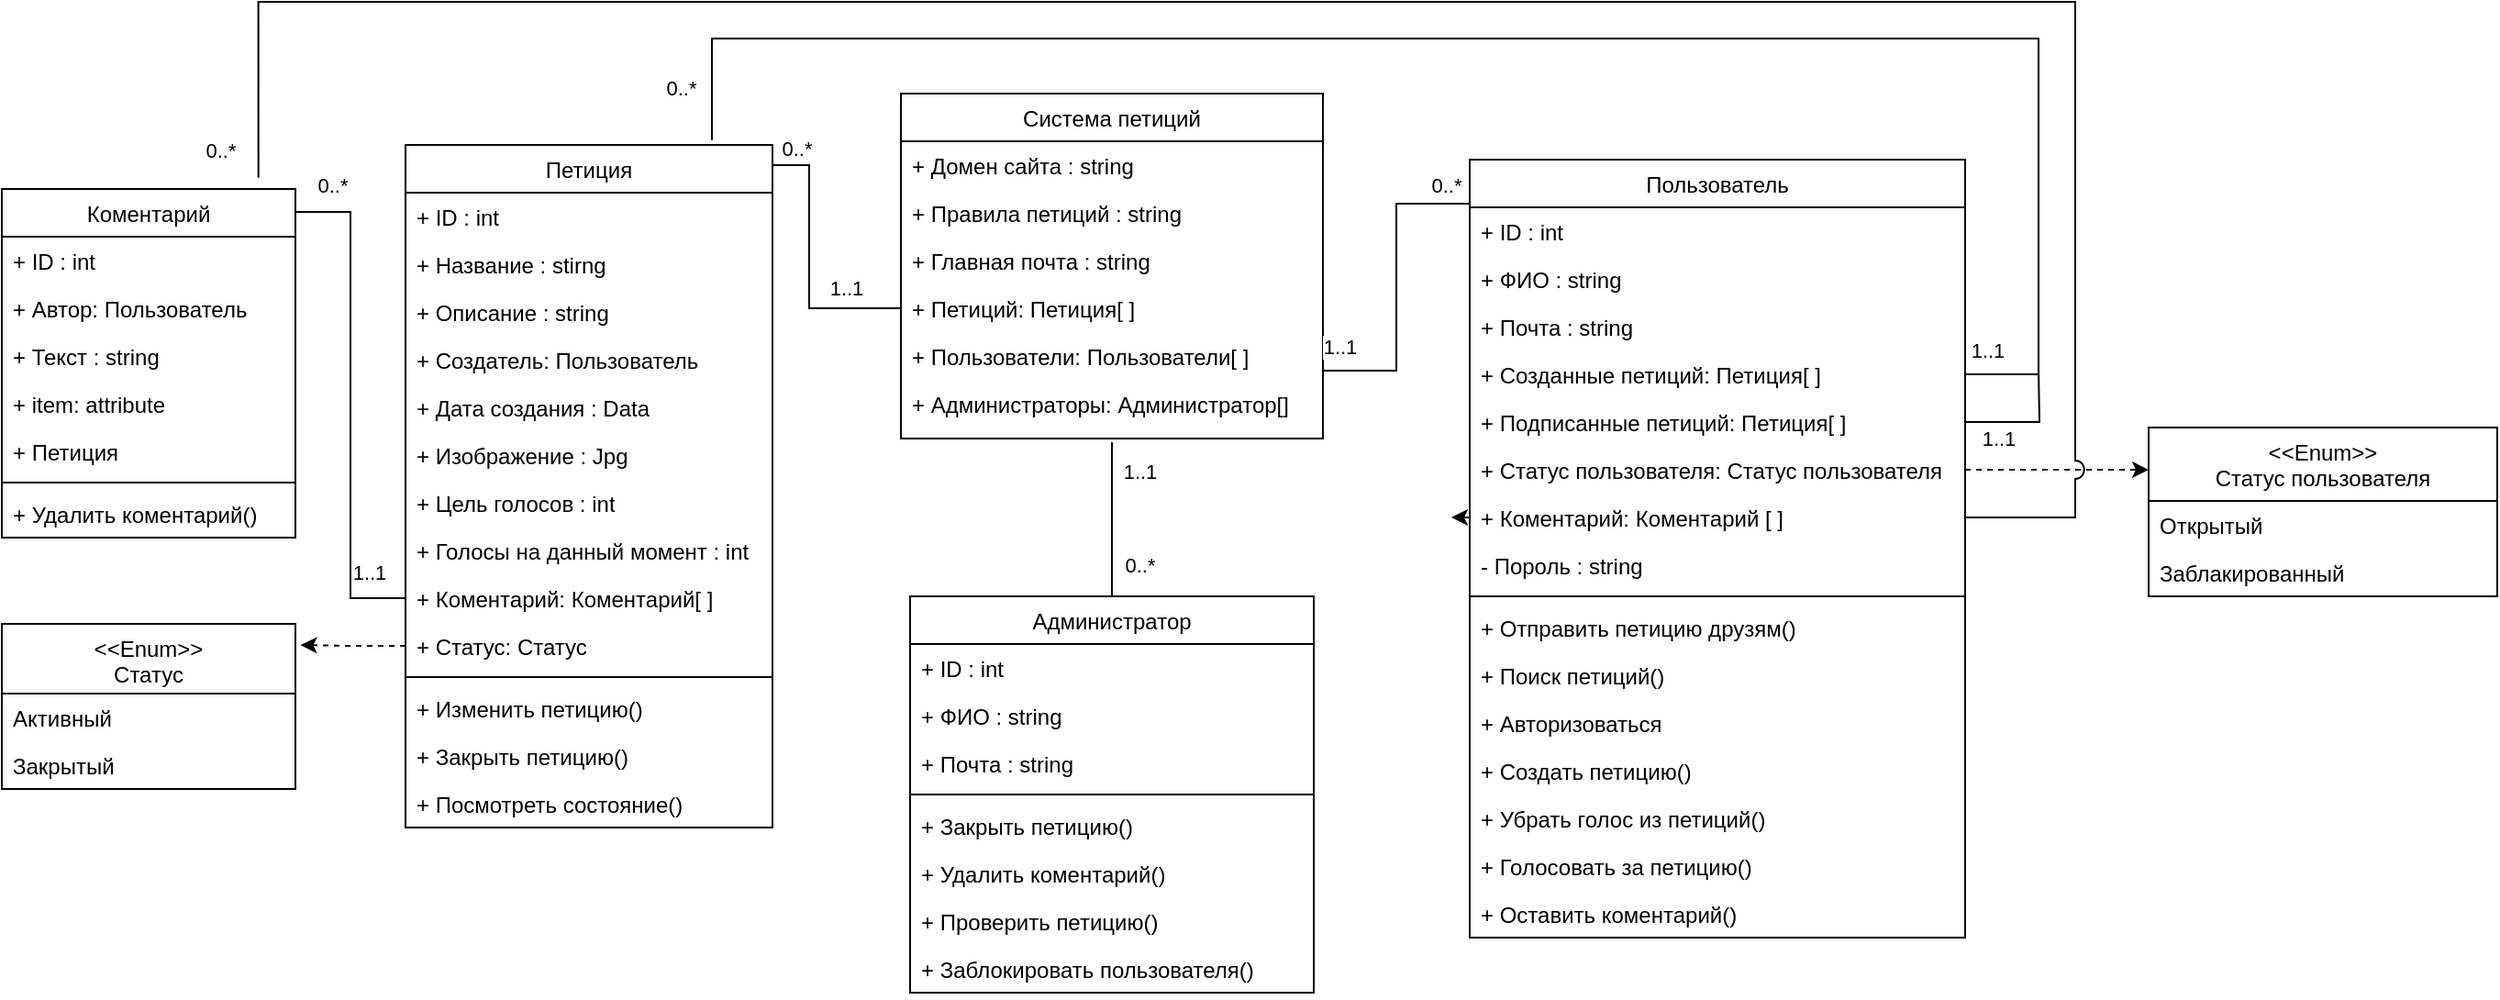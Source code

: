 <mxfile version="22.0.2" type="device" pages="2">
  <diagram name="Class" id="7GWFN--HJwLCO6WRZWsB">
    <mxGraphModel dx="1494" dy="689" grid="1" gridSize="10" guides="1" tooltips="1" connect="1" arrows="1" fold="1" page="0" pageScale="1" pageWidth="827" pageHeight="1169" math="0" shadow="0">
      <root>
        <mxCell id="0" />
        <mxCell id="1" parent="0" />
        <mxCell id="FTnkLkYEeQjGcVVP2QWZ-1" value="Система петиций" style="swimlane;fontStyle=0;align=center;verticalAlign=top;childLayout=stackLayout;horizontal=1;startSize=26;horizontalStack=0;resizeParent=1;resizeLast=0;collapsible=1;marginBottom=0;rounded=0;shadow=0;strokeWidth=1;" parent="1" vertex="1">
          <mxGeometry x="320" y="70" width="230" height="188" as="geometry">
            <mxRectangle x="340" y="380" width="170" height="26" as="alternateBounds" />
          </mxGeometry>
        </mxCell>
        <mxCell id="FTnkLkYEeQjGcVVP2QWZ-57" value="+ Домен сайта : string" style="text;strokeColor=none;fillColor=none;align=left;verticalAlign=top;spacingLeft=4;spacingRight=4;overflow=hidden;rotatable=0;points=[[0,0.5],[1,0.5]];portConstraint=eastwest;whiteSpace=wrap;html=1;" parent="FTnkLkYEeQjGcVVP2QWZ-1" vertex="1">
          <mxGeometry y="26" width="230" height="26" as="geometry" />
        </mxCell>
        <mxCell id="FTnkLkYEeQjGcVVP2QWZ-59" value="+ Правила петиций : string" style="text;strokeColor=none;fillColor=none;align=left;verticalAlign=top;spacingLeft=4;spacingRight=4;overflow=hidden;rotatable=0;points=[[0,0.5],[1,0.5]];portConstraint=eastwest;whiteSpace=wrap;html=1;" parent="FTnkLkYEeQjGcVVP2QWZ-1" vertex="1">
          <mxGeometry y="52" width="230" height="26" as="geometry" />
        </mxCell>
        <mxCell id="FTnkLkYEeQjGcVVP2QWZ-62" value="+ Главная почта : string" style="text;strokeColor=none;fillColor=none;align=left;verticalAlign=top;spacingLeft=4;spacingRight=4;overflow=hidden;rotatable=0;points=[[0,0.5],[1,0.5]];portConstraint=eastwest;whiteSpace=wrap;html=1;" parent="FTnkLkYEeQjGcVVP2QWZ-1" vertex="1">
          <mxGeometry y="78" width="230" height="26" as="geometry" />
        </mxCell>
        <mxCell id="FTnkLkYEeQjGcVVP2QWZ-3" value="+ Петиций: Петиция[ ]&amp;nbsp;" style="text;strokeColor=none;fillColor=none;align=left;verticalAlign=top;spacingLeft=4;spacingRight=4;overflow=hidden;rotatable=0;points=[[0,0.5],[1,0.5]];portConstraint=eastwest;whiteSpace=wrap;html=1;" parent="FTnkLkYEeQjGcVVP2QWZ-1" vertex="1">
          <mxGeometry y="104" width="230" height="26" as="geometry" />
        </mxCell>
        <mxCell id="FTnkLkYEeQjGcVVP2QWZ-4" value="+ Пользователи: Пользователи[ ]" style="text;strokeColor=none;fillColor=none;align=left;verticalAlign=top;spacingLeft=4;spacingRight=4;overflow=hidden;rotatable=0;points=[[0,0.5],[1,0.5]];portConstraint=eastwest;whiteSpace=wrap;html=1;" parent="FTnkLkYEeQjGcVVP2QWZ-1" vertex="1">
          <mxGeometry y="130" width="230" height="26" as="geometry" />
        </mxCell>
        <mxCell id="FTnkLkYEeQjGcVVP2QWZ-5" value="+ Администраторы: Администратор[]" style="text;strokeColor=none;fillColor=none;align=left;verticalAlign=top;spacingLeft=4;spacingRight=4;overflow=hidden;rotatable=0;points=[[0,0.5],[1,0.5]];portConstraint=eastwest;whiteSpace=wrap;html=1;" parent="FTnkLkYEeQjGcVVP2QWZ-1" vertex="1">
          <mxGeometry y="156" width="230" height="24" as="geometry" />
        </mxCell>
        <mxCell id="FTnkLkYEeQjGcVVP2QWZ-6" value="Петиция" style="swimlane;fontStyle=0;align=center;verticalAlign=top;childLayout=stackLayout;horizontal=1;startSize=26;horizontalStack=0;resizeParent=1;resizeLast=0;collapsible=1;marginBottom=0;rounded=0;shadow=0;strokeWidth=1;" parent="1" vertex="1">
          <mxGeometry x="50" y="98" width="200" height="372" as="geometry">
            <mxRectangle x="340" y="380" width="170" height="26" as="alternateBounds" />
          </mxGeometry>
        </mxCell>
        <mxCell id="FTnkLkYEeQjGcVVP2QWZ-8" value="+ ID : int" style="text;strokeColor=none;fillColor=none;align=left;verticalAlign=top;spacingLeft=4;spacingRight=4;overflow=hidden;rotatable=0;points=[[0,0.5],[1,0.5]];portConstraint=eastwest;whiteSpace=wrap;html=1;" parent="FTnkLkYEeQjGcVVP2QWZ-6" vertex="1">
          <mxGeometry y="26" width="200" height="26" as="geometry" />
        </mxCell>
        <mxCell id="FTnkLkYEeQjGcVVP2QWZ-9" value="+ Название : stirng" style="text;strokeColor=none;fillColor=none;align=left;verticalAlign=top;spacingLeft=4;spacingRight=4;overflow=hidden;rotatable=0;points=[[0,0.5],[1,0.5]];portConstraint=eastwest;whiteSpace=wrap;html=1;" parent="FTnkLkYEeQjGcVVP2QWZ-6" vertex="1">
          <mxGeometry y="52" width="200" height="26" as="geometry" />
        </mxCell>
        <mxCell id="FTnkLkYEeQjGcVVP2QWZ-10" value="+ Описание : string&amp;nbsp;" style="text;strokeColor=none;fillColor=none;align=left;verticalAlign=top;spacingLeft=4;spacingRight=4;overflow=hidden;rotatable=0;points=[[0,0.5],[1,0.5]];portConstraint=eastwest;whiteSpace=wrap;html=1;" parent="FTnkLkYEeQjGcVVP2QWZ-6" vertex="1">
          <mxGeometry y="78" width="200" height="26" as="geometry" />
        </mxCell>
        <mxCell id="FTnkLkYEeQjGcVVP2QWZ-11" value="+ Создатель: Пользователь" style="text;strokeColor=none;fillColor=none;align=left;verticalAlign=top;spacingLeft=4;spacingRight=4;overflow=hidden;rotatable=0;points=[[0,0.5],[1,0.5]];portConstraint=eastwest;whiteSpace=wrap;html=1;" parent="FTnkLkYEeQjGcVVP2QWZ-6" vertex="1">
          <mxGeometry y="104" width="200" height="26" as="geometry" />
        </mxCell>
        <mxCell id="FTnkLkYEeQjGcVVP2QWZ-12" value="+ Дата создания : Data" style="text;strokeColor=none;fillColor=none;align=left;verticalAlign=top;spacingLeft=4;spacingRight=4;overflow=hidden;rotatable=0;points=[[0,0.5],[1,0.5]];portConstraint=eastwest;whiteSpace=wrap;html=1;" parent="FTnkLkYEeQjGcVVP2QWZ-6" vertex="1">
          <mxGeometry y="130" width="200" height="26" as="geometry" />
        </mxCell>
        <mxCell id="FTnkLkYEeQjGcVVP2QWZ-61" value="+ Изображение : Jpg" style="text;strokeColor=none;fillColor=none;align=left;verticalAlign=top;spacingLeft=4;spacingRight=4;overflow=hidden;rotatable=0;points=[[0,0.5],[1,0.5]];portConstraint=eastwest;whiteSpace=wrap;html=1;" parent="FTnkLkYEeQjGcVVP2QWZ-6" vertex="1">
          <mxGeometry y="156" width="200" height="26" as="geometry" />
        </mxCell>
        <mxCell id="FTnkLkYEeQjGcVVP2QWZ-13" value="+ Цель голосов : int" style="text;strokeColor=none;fillColor=none;align=left;verticalAlign=top;spacingLeft=4;spacingRight=4;overflow=hidden;rotatable=0;points=[[0,0.5],[1,0.5]];portConstraint=eastwest;whiteSpace=wrap;html=1;" parent="FTnkLkYEeQjGcVVP2QWZ-6" vertex="1">
          <mxGeometry y="182" width="200" height="26" as="geometry" />
        </mxCell>
        <mxCell id="FTnkLkYEeQjGcVVP2QWZ-14" value="+ Голосы на данный момент : int" style="text;strokeColor=none;fillColor=none;align=left;verticalAlign=top;spacingLeft=4;spacingRight=4;overflow=hidden;rotatable=0;points=[[0,0.5],[1,0.5]];portConstraint=eastwest;whiteSpace=wrap;html=1;" parent="FTnkLkYEeQjGcVVP2QWZ-6" vertex="1">
          <mxGeometry y="208" width="200" height="26" as="geometry" />
        </mxCell>
        <mxCell id="FTnkLkYEeQjGcVVP2QWZ-66" value="+ Коментарий: Коментарий[ ]" style="text;strokeColor=none;fillColor=none;align=left;verticalAlign=top;spacingLeft=4;spacingRight=4;overflow=hidden;rotatable=0;points=[[0,0.5],[1,0.5]];portConstraint=eastwest;whiteSpace=wrap;html=1;" parent="FTnkLkYEeQjGcVVP2QWZ-6" vertex="1">
          <mxGeometry y="234" width="200" height="26" as="geometry" />
        </mxCell>
        <mxCell id="FTnkLkYEeQjGcVVP2QWZ-17" value="+ Статус: Статус&amp;nbsp;" style="text;strokeColor=none;fillColor=none;align=left;verticalAlign=top;spacingLeft=4;spacingRight=4;overflow=hidden;rotatable=0;points=[[0,0.5],[1,0.5]];portConstraint=eastwest;whiteSpace=wrap;html=1;" parent="FTnkLkYEeQjGcVVP2QWZ-6" vertex="1">
          <mxGeometry y="260" width="200" height="26" as="geometry" />
        </mxCell>
        <mxCell id="FTnkLkYEeQjGcVVP2QWZ-7" value="" style="line;html=1;strokeWidth=1;align=left;verticalAlign=middle;spacingTop=-1;spacingLeft=3;spacingRight=3;rotatable=0;labelPosition=right;points=[];portConstraint=eastwest;" parent="FTnkLkYEeQjGcVVP2QWZ-6" vertex="1">
          <mxGeometry y="286" width="200" height="8" as="geometry" />
        </mxCell>
        <mxCell id="FTnkLkYEeQjGcVVP2QWZ-23" value="+ Изменить петицию()" style="text;strokeColor=none;fillColor=none;align=left;verticalAlign=top;spacingLeft=4;spacingRight=4;overflow=hidden;rotatable=0;points=[[0,0.5],[1,0.5]];portConstraint=eastwest;whiteSpace=wrap;html=1;" parent="FTnkLkYEeQjGcVVP2QWZ-6" vertex="1">
          <mxGeometry y="294" width="200" height="26" as="geometry" />
        </mxCell>
        <mxCell id="FTnkLkYEeQjGcVVP2QWZ-16" value="+ Закрыть петицию()" style="text;strokeColor=none;fillColor=none;align=left;verticalAlign=top;spacingLeft=4;spacingRight=4;overflow=hidden;rotatable=0;points=[[0,0.5],[1,0.5]];portConstraint=eastwest;whiteSpace=wrap;html=1;" parent="FTnkLkYEeQjGcVVP2QWZ-6" vertex="1">
          <mxGeometry y="320" width="200" height="26" as="geometry" />
        </mxCell>
        <mxCell id="FTnkLkYEeQjGcVVP2QWZ-24" value="+ Посмотреть состояние()" style="text;strokeColor=none;fillColor=none;align=left;verticalAlign=top;spacingLeft=4;spacingRight=4;overflow=hidden;rotatable=0;points=[[0,0.5],[1,0.5]];portConstraint=eastwest;whiteSpace=wrap;html=1;" parent="FTnkLkYEeQjGcVVP2QWZ-6" vertex="1">
          <mxGeometry y="346" width="200" height="26" as="geometry" />
        </mxCell>
        <mxCell id="FTnkLkYEeQjGcVVP2QWZ-18" value="&lt;&lt;Enum&gt;&gt;&#xa;Статус" style="swimlane;fontStyle=0;align=center;verticalAlign=top;childLayout=stackLayout;horizontal=1;startSize=38;horizontalStack=0;resizeParent=1;resizeLast=0;collapsible=1;marginBottom=0;rounded=0;shadow=0;strokeWidth=1;" parent="1" vertex="1">
          <mxGeometry x="-170" y="359" width="160" height="90" as="geometry">
            <mxRectangle x="340" y="380" width="170" height="26" as="alternateBounds" />
          </mxGeometry>
        </mxCell>
        <mxCell id="FTnkLkYEeQjGcVVP2QWZ-20" value="Активный" style="text;strokeColor=none;fillColor=none;align=left;verticalAlign=top;spacingLeft=4;spacingRight=4;overflow=hidden;rotatable=0;points=[[0,0.5],[1,0.5]];portConstraint=eastwest;whiteSpace=wrap;html=1;" parent="FTnkLkYEeQjGcVVP2QWZ-18" vertex="1">
          <mxGeometry y="38" width="160" height="26" as="geometry" />
        </mxCell>
        <mxCell id="FTnkLkYEeQjGcVVP2QWZ-21" value="Закрытый" style="text;strokeColor=none;fillColor=none;align=left;verticalAlign=top;spacingLeft=4;spacingRight=4;overflow=hidden;rotatable=0;points=[[0,0.5],[1,0.5]];portConstraint=eastwest;whiteSpace=wrap;html=1;" parent="FTnkLkYEeQjGcVVP2QWZ-18" vertex="1">
          <mxGeometry y="64" width="160" height="26" as="geometry" />
        </mxCell>
        <mxCell id="FTnkLkYEeQjGcVVP2QWZ-22" style="edgeStyle=orthogonalEdgeStyle;rounded=0;orthogonalLoop=1;jettySize=auto;html=1;exitX=0;exitY=0.5;exitDx=0;exitDy=0;entryX=1.017;entryY=0.128;entryDx=0;entryDy=0;entryPerimeter=0;dashed=1;" parent="1" source="FTnkLkYEeQjGcVVP2QWZ-17" target="FTnkLkYEeQjGcVVP2QWZ-18" edge="1">
          <mxGeometry relative="1" as="geometry" />
        </mxCell>
        <mxCell id="FTnkLkYEeQjGcVVP2QWZ-25" style="edgeStyle=orthogonalEdgeStyle;rounded=0;orthogonalLoop=1;jettySize=auto;html=1;exitX=0;exitY=0.5;exitDx=0;exitDy=0;endArrow=none;endFill=0;" parent="1" source="FTnkLkYEeQjGcVVP2QWZ-3" edge="1">
          <mxGeometry relative="1" as="geometry">
            <mxPoint x="318" y="109" as="sourcePoint" />
            <mxPoint x="250" y="110" as="targetPoint" />
            <Array as="points">
              <mxPoint x="270" y="187" />
              <mxPoint x="270" y="109" />
            </Array>
          </mxGeometry>
        </mxCell>
        <mxCell id="FTnkLkYEeQjGcVVP2QWZ-26" value="1..1" style="edgeLabel;html=1;align=center;verticalAlign=middle;resizable=0;points=[];" parent="FTnkLkYEeQjGcVVP2QWZ-25" vertex="1" connectable="0">
          <mxGeometry x="-0.598" relative="1" as="geometry">
            <mxPoint y="-11" as="offset" />
          </mxGeometry>
        </mxCell>
        <mxCell id="FTnkLkYEeQjGcVVP2QWZ-27" value="0..*" style="edgeLabel;html=1;align=center;verticalAlign=middle;resizable=0;points=[];" parent="FTnkLkYEeQjGcVVP2QWZ-25" vertex="1" connectable="0">
          <mxGeometry x="0.811" y="-1" relative="1" as="geometry">
            <mxPoint y="-8" as="offset" />
          </mxGeometry>
        </mxCell>
        <mxCell id="4B0vo12UiId4oClGZpJZ-1" style="edgeStyle=orthogonalEdgeStyle;rounded=0;orthogonalLoop=1;jettySize=auto;html=1;entryX=1;entryY=0.5;entryDx=0;entryDy=0;endArrow=none;endFill=0;" parent="1" source="FTnkLkYEeQjGcVVP2QWZ-28" target="FTnkLkYEeQjGcVVP2QWZ-4" edge="1">
          <mxGeometry relative="1" as="geometry">
            <Array as="points">
              <mxPoint x="590" y="130" />
              <mxPoint x="590" y="221" />
            </Array>
          </mxGeometry>
        </mxCell>
        <mxCell id="4B0vo12UiId4oClGZpJZ-3" value="1..1" style="edgeLabel;html=1;align=center;verticalAlign=middle;resizable=0;points=[];" parent="4B0vo12UiId4oClGZpJZ-1" vertex="1" connectable="0">
          <mxGeometry x="0.81" relative="1" as="geometry">
            <mxPoint y="-13" as="offset" />
          </mxGeometry>
        </mxCell>
        <mxCell id="4B0vo12UiId4oClGZpJZ-4" value="0..*" style="edgeLabel;html=1;align=center;verticalAlign=middle;resizable=0;points=[];" parent="4B0vo12UiId4oClGZpJZ-1" vertex="1" connectable="0">
          <mxGeometry x="-0.851" y="2" relative="1" as="geometry">
            <mxPoint y="-12" as="offset" />
          </mxGeometry>
        </mxCell>
        <mxCell id="FTnkLkYEeQjGcVVP2QWZ-28" value="Пользователь" style="swimlane;fontStyle=0;align=center;verticalAlign=top;childLayout=stackLayout;horizontal=1;startSize=26;horizontalStack=0;resizeParent=1;resizeLast=0;collapsible=1;marginBottom=0;rounded=0;shadow=0;strokeWidth=1;" parent="1" vertex="1">
          <mxGeometry x="630" y="106" width="270" height="424" as="geometry">
            <mxRectangle x="340" y="380" width="170" height="26" as="alternateBounds" />
          </mxGeometry>
        </mxCell>
        <mxCell id="FTnkLkYEeQjGcVVP2QWZ-30" value="+ ID : int" style="text;strokeColor=none;fillColor=none;align=left;verticalAlign=top;spacingLeft=4;spacingRight=4;overflow=hidden;rotatable=0;points=[[0,0.5],[1,0.5]];portConstraint=eastwest;whiteSpace=wrap;html=1;" parent="FTnkLkYEeQjGcVVP2QWZ-28" vertex="1">
          <mxGeometry y="26" width="270" height="26" as="geometry" />
        </mxCell>
        <mxCell id="FTnkLkYEeQjGcVVP2QWZ-31" value="+ ФИО : string" style="text;strokeColor=none;fillColor=none;align=left;verticalAlign=top;spacingLeft=4;spacingRight=4;overflow=hidden;rotatable=0;points=[[0,0.5],[1,0.5]];portConstraint=eastwest;whiteSpace=wrap;html=1;" parent="FTnkLkYEeQjGcVVP2QWZ-28" vertex="1">
          <mxGeometry y="52" width="270" height="26" as="geometry" />
        </mxCell>
        <mxCell id="FTnkLkYEeQjGcVVP2QWZ-32" value="+ Почта : string" style="text;strokeColor=none;fillColor=none;align=left;verticalAlign=top;spacingLeft=4;spacingRight=4;overflow=hidden;rotatable=0;points=[[0,0.5],[1,0.5]];portConstraint=eastwest;whiteSpace=wrap;html=1;" parent="FTnkLkYEeQjGcVVP2QWZ-28" vertex="1">
          <mxGeometry y="78" width="270" height="26" as="geometry" />
        </mxCell>
        <mxCell id="FTnkLkYEeQjGcVVP2QWZ-33" value="+ Созданные петиций: Петиция[ ]&amp;nbsp;" style="text;strokeColor=none;fillColor=none;align=left;verticalAlign=top;spacingLeft=4;spacingRight=4;overflow=hidden;rotatable=0;points=[[0,0.5],[1,0.5]];portConstraint=eastwest;whiteSpace=wrap;html=1;" parent="FTnkLkYEeQjGcVVP2QWZ-28" vertex="1">
          <mxGeometry y="104" width="270" height="26" as="geometry" />
        </mxCell>
        <mxCell id="FTnkLkYEeQjGcVVP2QWZ-36" style="edgeStyle=orthogonalEdgeStyle;rounded=0;orthogonalLoop=1;jettySize=auto;html=1;endArrow=none;endFill=0;" parent="FTnkLkYEeQjGcVVP2QWZ-28" source="FTnkLkYEeQjGcVVP2QWZ-34" edge="1">
          <mxGeometry relative="1" as="geometry">
            <mxPoint x="310" y="114" as="targetPoint" />
          </mxGeometry>
        </mxCell>
        <mxCell id="FTnkLkYEeQjGcVVP2QWZ-38" value="1..1" style="edgeLabel;html=1;align=center;verticalAlign=middle;resizable=0;points=[];" parent="FTnkLkYEeQjGcVVP2QWZ-36" vertex="1" connectable="0">
          <mxGeometry x="-0.491" y="2" relative="1" as="geometry">
            <mxPoint y="11" as="offset" />
          </mxGeometry>
        </mxCell>
        <mxCell id="FTnkLkYEeQjGcVVP2QWZ-34" value="+ Подписанные петиций: Петиция[ ]" style="text;strokeColor=none;fillColor=none;align=left;verticalAlign=top;spacingLeft=4;spacingRight=4;overflow=hidden;rotatable=0;points=[[0,0.5],[1,0.5]];portConstraint=eastwest;whiteSpace=wrap;html=1;" parent="FTnkLkYEeQjGcVVP2QWZ-28" vertex="1">
          <mxGeometry y="130" width="270" height="26" as="geometry" />
        </mxCell>
        <mxCell id="FTnkLkYEeQjGcVVP2QWZ-50" value="+ Статус пользователя: Статус пользователя" style="text;strokeColor=none;fillColor=none;align=left;verticalAlign=top;spacingLeft=4;spacingRight=4;overflow=hidden;rotatable=0;points=[[0,0.5],[1,0.5]];portConstraint=eastwest;whiteSpace=wrap;html=1;" parent="FTnkLkYEeQjGcVVP2QWZ-28" vertex="1">
          <mxGeometry y="156" width="270" height="26" as="geometry" />
        </mxCell>
        <mxCell id="4B0vo12UiId4oClGZpJZ-2" style="edgeStyle=orthogonalEdgeStyle;rounded=0;orthogonalLoop=1;jettySize=auto;html=1;exitX=0;exitY=0.5;exitDx=0;exitDy=0;" parent="FTnkLkYEeQjGcVVP2QWZ-28" source="FTnkLkYEeQjGcVVP2QWZ-79" edge="1">
          <mxGeometry relative="1" as="geometry">
            <mxPoint x="-10" y="195.333" as="targetPoint" />
          </mxGeometry>
        </mxCell>
        <mxCell id="FTnkLkYEeQjGcVVP2QWZ-79" value="+ Коментарий: Коментарий [ ]" style="text;strokeColor=none;fillColor=none;align=left;verticalAlign=top;spacingLeft=4;spacingRight=4;overflow=hidden;rotatable=0;points=[[0,0.5],[1,0.5]];portConstraint=eastwest;whiteSpace=wrap;html=1;" parent="FTnkLkYEeQjGcVVP2QWZ-28" vertex="1">
          <mxGeometry y="182" width="270" height="26" as="geometry" />
        </mxCell>
        <mxCell id="FTnkLkYEeQjGcVVP2QWZ-65" value="- Пороль : string" style="text;strokeColor=none;fillColor=none;align=left;verticalAlign=top;spacingLeft=4;spacingRight=4;overflow=hidden;rotatable=0;points=[[0,0.5],[1,0.5]];portConstraint=eastwest;whiteSpace=wrap;html=1;" parent="FTnkLkYEeQjGcVVP2QWZ-28" vertex="1">
          <mxGeometry y="208" width="270" height="26" as="geometry" />
        </mxCell>
        <mxCell id="FTnkLkYEeQjGcVVP2QWZ-29" value="" style="line;html=1;strokeWidth=1;align=left;verticalAlign=middle;spacingTop=-1;spacingLeft=3;spacingRight=3;rotatable=0;labelPosition=right;points=[];portConstraint=eastwest;" parent="FTnkLkYEeQjGcVVP2QWZ-28" vertex="1">
          <mxGeometry y="234" width="270" height="8" as="geometry" />
        </mxCell>
        <mxCell id="FTnkLkYEeQjGcVVP2QWZ-63" value="+ Отправить петицию друзям()" style="text;strokeColor=none;fillColor=none;align=left;verticalAlign=top;spacingLeft=4;spacingRight=4;overflow=hidden;rotatable=0;points=[[0,0.5],[1,0.5]];portConstraint=eastwest;whiteSpace=wrap;html=1;" parent="FTnkLkYEeQjGcVVP2QWZ-28" vertex="1">
          <mxGeometry y="242" width="270" height="26" as="geometry" />
        </mxCell>
        <mxCell id="FTnkLkYEeQjGcVVP2QWZ-60" value="+ Поиск петиций()" style="text;strokeColor=none;fillColor=none;align=left;verticalAlign=top;spacingLeft=4;spacingRight=4;overflow=hidden;rotatable=0;points=[[0,0.5],[1,0.5]];portConstraint=eastwest;whiteSpace=wrap;html=1;" parent="FTnkLkYEeQjGcVVP2QWZ-28" vertex="1">
          <mxGeometry y="268" width="270" height="26" as="geometry" />
        </mxCell>
        <mxCell id="FTnkLkYEeQjGcVVP2QWZ-56" value="+ Авторизоваться" style="text;strokeColor=none;fillColor=none;align=left;verticalAlign=top;spacingLeft=4;spacingRight=4;overflow=hidden;rotatable=0;points=[[0,0.5],[1,0.5]];portConstraint=eastwest;whiteSpace=wrap;html=1;" parent="FTnkLkYEeQjGcVVP2QWZ-28" vertex="1">
          <mxGeometry y="294" width="270" height="26" as="geometry" />
        </mxCell>
        <mxCell id="FTnkLkYEeQjGcVVP2QWZ-40" value="+ Создать петицию()" style="text;strokeColor=none;fillColor=none;align=left;verticalAlign=top;spacingLeft=4;spacingRight=4;overflow=hidden;rotatable=0;points=[[0,0.5],[1,0.5]];portConstraint=eastwest;whiteSpace=wrap;html=1;" parent="FTnkLkYEeQjGcVVP2QWZ-28" vertex="1">
          <mxGeometry y="320" width="270" height="26" as="geometry" />
        </mxCell>
        <mxCell id="FTnkLkYEeQjGcVVP2QWZ-42" value="+ Убрать голос из петиций()" style="text;strokeColor=none;fillColor=none;align=left;verticalAlign=top;spacingLeft=4;spacingRight=4;overflow=hidden;rotatable=0;points=[[0,0.5],[1,0.5]];portConstraint=eastwest;whiteSpace=wrap;html=1;" parent="FTnkLkYEeQjGcVVP2QWZ-28" vertex="1">
          <mxGeometry y="346" width="270" height="26" as="geometry" />
        </mxCell>
        <mxCell id="FTnkLkYEeQjGcVVP2QWZ-41" value="+ Голосовать за петицию()" style="text;strokeColor=none;fillColor=none;align=left;verticalAlign=top;spacingLeft=4;spacingRight=4;overflow=hidden;rotatable=0;points=[[0,0.5],[1,0.5]];portConstraint=eastwest;whiteSpace=wrap;html=1;" parent="FTnkLkYEeQjGcVVP2QWZ-28" vertex="1">
          <mxGeometry y="372" width="270" height="26" as="geometry" />
        </mxCell>
        <mxCell id="FTnkLkYEeQjGcVVP2QWZ-84" value="+ Оставить коментарий()" style="text;strokeColor=none;fillColor=none;align=left;verticalAlign=top;spacingLeft=4;spacingRight=4;overflow=hidden;rotatable=0;points=[[0,0.5],[1,0.5]];portConstraint=eastwest;whiteSpace=wrap;html=1;" parent="FTnkLkYEeQjGcVVP2QWZ-28" vertex="1">
          <mxGeometry y="398" width="270" height="26" as="geometry" />
        </mxCell>
        <mxCell id="FTnkLkYEeQjGcVVP2QWZ-35" style="edgeStyle=orthogonalEdgeStyle;rounded=0;orthogonalLoop=1;jettySize=auto;html=1;endArrow=none;endFill=0;entryX=0.835;entryY=-0.007;entryDx=0;entryDy=0;entryPerimeter=0;" parent="1" source="FTnkLkYEeQjGcVVP2QWZ-33" target="FTnkLkYEeQjGcVVP2QWZ-6" edge="1">
          <mxGeometry relative="1" as="geometry">
            <Array as="points">
              <mxPoint x="940" y="223" />
              <mxPoint x="940" y="40" />
              <mxPoint x="217" y="40" />
            </Array>
            <mxPoint x="217" y="90" as="targetPoint" />
          </mxGeometry>
        </mxCell>
        <mxCell id="FTnkLkYEeQjGcVVP2QWZ-37" value="1..1" style="edgeLabel;html=1;align=center;verticalAlign=middle;resizable=0;points=[];" parent="FTnkLkYEeQjGcVVP2QWZ-35" vertex="1" connectable="0">
          <mxGeometry x="-0.976" relative="1" as="geometry">
            <mxPoint y="-13" as="offset" />
          </mxGeometry>
        </mxCell>
        <mxCell id="FTnkLkYEeQjGcVVP2QWZ-39" value="0..*" style="edgeLabel;html=1;align=center;verticalAlign=middle;resizable=0;points=[];" parent="FTnkLkYEeQjGcVVP2QWZ-35" vertex="1" connectable="0">
          <mxGeometry x="0.947" relative="1" as="geometry">
            <mxPoint x="-17" y="-2" as="offset" />
          </mxGeometry>
        </mxCell>
        <mxCell id="RSUoJc91TgjXPjjubmjj-2" style="rounded=0;orthogonalLoop=1;jettySize=auto;html=1;endArrow=none;endFill=0;" parent="1" source="FTnkLkYEeQjGcVVP2QWZ-43" edge="1">
          <mxGeometry relative="1" as="geometry">
            <mxPoint x="435" y="260" as="targetPoint" />
          </mxGeometry>
        </mxCell>
        <mxCell id="RSUoJc91TgjXPjjubmjj-3" value="1..1" style="edgeLabel;html=1;align=center;verticalAlign=middle;resizable=0;points=[];" parent="RSUoJc91TgjXPjjubmjj-2" vertex="1" connectable="0">
          <mxGeometry x="0.73" relative="1" as="geometry">
            <mxPoint x="15" y="4" as="offset" />
          </mxGeometry>
        </mxCell>
        <mxCell id="RSUoJc91TgjXPjjubmjj-4" value="0..*" style="edgeLabel;html=1;align=center;verticalAlign=middle;resizable=0;points=[];" parent="RSUoJc91TgjXPjjubmjj-2" vertex="1" connectable="0">
          <mxGeometry x="-0.592" y="1" relative="1" as="geometry">
            <mxPoint x="16" as="offset" />
          </mxGeometry>
        </mxCell>
        <mxCell id="FTnkLkYEeQjGcVVP2QWZ-43" value="Администратор" style="swimlane;fontStyle=0;align=center;verticalAlign=top;childLayout=stackLayout;horizontal=1;startSize=26;horizontalStack=0;resizeParent=1;resizeLast=0;collapsible=1;marginBottom=0;rounded=0;shadow=0;strokeWidth=1;" parent="1" vertex="1">
          <mxGeometry x="325" y="344" width="220" height="216" as="geometry">
            <mxRectangle x="340" y="380" width="170" height="26" as="alternateBounds" />
          </mxGeometry>
        </mxCell>
        <mxCell id="FTnkLkYEeQjGcVVP2QWZ-45" value="+ ID : int" style="text;strokeColor=none;fillColor=none;align=left;verticalAlign=top;spacingLeft=4;spacingRight=4;overflow=hidden;rotatable=0;points=[[0,0.5],[1,0.5]];portConstraint=eastwest;whiteSpace=wrap;html=1;" parent="FTnkLkYEeQjGcVVP2QWZ-43" vertex="1">
          <mxGeometry y="26" width="220" height="26" as="geometry" />
        </mxCell>
        <mxCell id="FTnkLkYEeQjGcVVP2QWZ-46" value="+ ФИО : string" style="text;strokeColor=none;fillColor=none;align=left;verticalAlign=top;spacingLeft=4;spacingRight=4;overflow=hidden;rotatable=0;points=[[0,0.5],[1,0.5]];portConstraint=eastwest;whiteSpace=wrap;html=1;" parent="FTnkLkYEeQjGcVVP2QWZ-43" vertex="1">
          <mxGeometry y="52" width="220" height="26" as="geometry" />
        </mxCell>
        <mxCell id="FTnkLkYEeQjGcVVP2QWZ-47" value="+ Почта : string" style="text;strokeColor=none;fillColor=none;align=left;verticalAlign=top;spacingLeft=4;spacingRight=4;overflow=hidden;rotatable=0;points=[[0,0.5],[1,0.5]];portConstraint=eastwest;whiteSpace=wrap;html=1;" parent="FTnkLkYEeQjGcVVP2QWZ-43" vertex="1">
          <mxGeometry y="78" width="220" height="26" as="geometry" />
        </mxCell>
        <mxCell id="FTnkLkYEeQjGcVVP2QWZ-44" value="" style="line;html=1;strokeWidth=1;align=left;verticalAlign=middle;spacingTop=-1;spacingLeft=3;spacingRight=3;rotatable=0;labelPosition=right;points=[];portConstraint=eastwest;" parent="FTnkLkYEeQjGcVVP2QWZ-43" vertex="1">
          <mxGeometry y="104" width="220" height="8" as="geometry" />
        </mxCell>
        <mxCell id="FTnkLkYEeQjGcVVP2QWZ-48" value="+ Закрыть петицию()" style="text;strokeColor=none;fillColor=none;align=left;verticalAlign=top;spacingLeft=4;spacingRight=4;overflow=hidden;rotatable=0;points=[[0,0.5],[1,0.5]];portConstraint=eastwest;whiteSpace=wrap;html=1;" parent="FTnkLkYEeQjGcVVP2QWZ-43" vertex="1">
          <mxGeometry y="112" width="220" height="26" as="geometry" />
        </mxCell>
        <mxCell id="FTnkLkYEeQjGcVVP2QWZ-85" value="+ Удалить коментарий()" style="text;strokeColor=none;fillColor=none;align=left;verticalAlign=top;spacingLeft=4;spacingRight=4;overflow=hidden;rotatable=0;points=[[0,0.5],[1,0.5]];portConstraint=eastwest;whiteSpace=wrap;html=1;" parent="FTnkLkYEeQjGcVVP2QWZ-43" vertex="1">
          <mxGeometry y="138" width="220" height="26" as="geometry" />
        </mxCell>
        <mxCell id="qGtfYTSSua6EF9AdOrdM-1" value="+ Проверить петицию()" style="text;strokeColor=none;fillColor=none;align=left;verticalAlign=top;spacingLeft=4;spacingRight=4;overflow=hidden;rotatable=0;points=[[0,0.5],[1,0.5]];portConstraint=eastwest;whiteSpace=wrap;html=1;" parent="FTnkLkYEeQjGcVVP2QWZ-43" vertex="1">
          <mxGeometry y="164" width="220" height="26" as="geometry" />
        </mxCell>
        <mxCell id="FTnkLkYEeQjGcVVP2QWZ-49" value="+ Заблокировать пользователя()" style="text;strokeColor=none;fillColor=none;align=left;verticalAlign=top;spacingLeft=4;spacingRight=4;overflow=hidden;rotatable=0;points=[[0,0.5],[1,0.5]];portConstraint=eastwest;whiteSpace=wrap;html=1;" parent="FTnkLkYEeQjGcVVP2QWZ-43" vertex="1">
          <mxGeometry y="190" width="220" height="26" as="geometry" />
        </mxCell>
        <mxCell id="FTnkLkYEeQjGcVVP2QWZ-51" value="&lt;&lt;Enum&gt;&gt;&#xa;Статус пользователя" style="swimlane;fontStyle=0;align=center;verticalAlign=top;childLayout=stackLayout;horizontal=1;startSize=40;horizontalStack=0;resizeParent=1;resizeLast=0;collapsible=1;marginBottom=0;rounded=0;shadow=0;strokeWidth=1;" parent="1" vertex="1">
          <mxGeometry x="1000" y="252" width="190" height="92" as="geometry">
            <mxRectangle x="340" y="380" width="170" height="26" as="alternateBounds" />
          </mxGeometry>
        </mxCell>
        <mxCell id="FTnkLkYEeQjGcVVP2QWZ-53" value="Открытый" style="text;strokeColor=none;fillColor=none;align=left;verticalAlign=top;spacingLeft=4;spacingRight=4;overflow=hidden;rotatable=0;points=[[0,0.5],[1,0.5]];portConstraint=eastwest;whiteSpace=wrap;html=1;" parent="FTnkLkYEeQjGcVVP2QWZ-51" vertex="1">
          <mxGeometry y="40" width="190" height="26" as="geometry" />
        </mxCell>
        <mxCell id="FTnkLkYEeQjGcVVP2QWZ-54" value="Заблакированный" style="text;strokeColor=none;fillColor=none;align=left;verticalAlign=top;spacingLeft=4;spacingRight=4;overflow=hidden;rotatable=0;points=[[0,0.5],[1,0.5]];portConstraint=eastwest;whiteSpace=wrap;html=1;" parent="FTnkLkYEeQjGcVVP2QWZ-51" vertex="1">
          <mxGeometry y="66" width="190" height="26" as="geometry" />
        </mxCell>
        <mxCell id="FTnkLkYEeQjGcVVP2QWZ-55" style="edgeStyle=orthogonalEdgeStyle;rounded=0;orthogonalLoop=1;jettySize=auto;html=1;exitX=1;exitY=0.5;exitDx=0;exitDy=0;entryX=0;entryY=0.25;entryDx=0;entryDy=0;dashed=1;" parent="1" source="FTnkLkYEeQjGcVVP2QWZ-50" target="FTnkLkYEeQjGcVVP2QWZ-51" edge="1">
          <mxGeometry relative="1" as="geometry" />
        </mxCell>
        <mxCell id="FTnkLkYEeQjGcVVP2QWZ-67" value="Коментарий" style="swimlane;fontStyle=0;align=center;verticalAlign=top;childLayout=stackLayout;horizontal=1;startSize=26;horizontalStack=0;resizeParent=1;resizeLast=0;collapsible=1;marginBottom=0;rounded=0;shadow=0;strokeWidth=1;" parent="1" vertex="1">
          <mxGeometry x="-170" y="122" width="160" height="190" as="geometry">
            <mxRectangle x="340" y="380" width="170" height="26" as="alternateBounds" />
          </mxGeometry>
        </mxCell>
        <mxCell id="FTnkLkYEeQjGcVVP2QWZ-69" value="+ ID : int" style="text;strokeColor=none;fillColor=none;align=left;verticalAlign=top;spacingLeft=4;spacingRight=4;overflow=hidden;rotatable=0;points=[[0,0.5],[1,0.5]];portConstraint=eastwest;whiteSpace=wrap;html=1;" parent="FTnkLkYEeQjGcVVP2QWZ-67" vertex="1">
          <mxGeometry y="26" width="160" height="26" as="geometry" />
        </mxCell>
        <mxCell id="FTnkLkYEeQjGcVVP2QWZ-70" value="+ Автор: Пользователь" style="text;strokeColor=none;fillColor=none;align=left;verticalAlign=top;spacingLeft=4;spacingRight=4;overflow=hidden;rotatable=0;points=[[0,0.5],[1,0.5]];portConstraint=eastwest;whiteSpace=wrap;html=1;" parent="FTnkLkYEeQjGcVVP2QWZ-67" vertex="1">
          <mxGeometry y="52" width="160" height="26" as="geometry" />
        </mxCell>
        <mxCell id="FTnkLkYEeQjGcVVP2QWZ-71" value="+ Текст : string" style="text;strokeColor=none;fillColor=none;align=left;verticalAlign=top;spacingLeft=4;spacingRight=4;overflow=hidden;rotatable=0;points=[[0,0.5],[1,0.5]];portConstraint=eastwest;whiteSpace=wrap;html=1;" parent="FTnkLkYEeQjGcVVP2QWZ-67" vertex="1">
          <mxGeometry y="78" width="160" height="26" as="geometry" />
        </mxCell>
        <mxCell id="FTnkLkYEeQjGcVVP2QWZ-73" value="+ item: attribute" style="text;strokeColor=none;fillColor=none;align=left;verticalAlign=top;spacingLeft=4;spacingRight=4;overflow=hidden;rotatable=0;points=[[0,0.5],[1,0.5]];portConstraint=eastwest;whiteSpace=wrap;html=1;" parent="FTnkLkYEeQjGcVVP2QWZ-67" vertex="1">
          <mxGeometry y="104" width="160" height="26" as="geometry" />
        </mxCell>
        <mxCell id="FTnkLkYEeQjGcVVP2QWZ-72" value="+ Петиция" style="text;strokeColor=none;fillColor=none;align=left;verticalAlign=top;spacingLeft=4;spacingRight=4;overflow=hidden;rotatable=0;points=[[0,0.5],[1,0.5]];portConstraint=eastwest;whiteSpace=wrap;html=1;" parent="FTnkLkYEeQjGcVVP2QWZ-67" vertex="1">
          <mxGeometry y="130" width="160" height="26" as="geometry" />
        </mxCell>
        <mxCell id="FTnkLkYEeQjGcVVP2QWZ-68" value="" style="line;html=1;strokeWidth=1;align=left;verticalAlign=middle;spacingTop=-1;spacingLeft=3;spacingRight=3;rotatable=0;labelPosition=right;points=[];portConstraint=eastwest;" parent="FTnkLkYEeQjGcVVP2QWZ-67" vertex="1">
          <mxGeometry y="156" width="160" height="8" as="geometry" />
        </mxCell>
        <mxCell id="FTnkLkYEeQjGcVVP2QWZ-75" value="+ Удалить коментарий()" style="text;strokeColor=none;fillColor=none;align=left;verticalAlign=top;spacingLeft=4;spacingRight=4;overflow=hidden;rotatable=0;points=[[0,0.5],[1,0.5]];portConstraint=eastwest;whiteSpace=wrap;html=1;" parent="FTnkLkYEeQjGcVVP2QWZ-67" vertex="1">
          <mxGeometry y="164" width="160" height="26" as="geometry" />
        </mxCell>
        <mxCell id="FTnkLkYEeQjGcVVP2QWZ-76" style="edgeStyle=orthogonalEdgeStyle;rounded=0;orthogonalLoop=1;jettySize=auto;html=1;entryX=0.999;entryY=0.066;entryDx=0;entryDy=0;entryPerimeter=0;endArrow=none;endFill=0;" parent="1" source="FTnkLkYEeQjGcVVP2QWZ-66" target="FTnkLkYEeQjGcVVP2QWZ-67" edge="1">
          <mxGeometry relative="1" as="geometry" />
        </mxCell>
        <mxCell id="FTnkLkYEeQjGcVVP2QWZ-77" value="1..1" style="edgeLabel;html=1;align=center;verticalAlign=middle;resizable=0;points=[];" parent="FTnkLkYEeQjGcVVP2QWZ-76" vertex="1" connectable="0">
          <mxGeometry x="-0.834" y="-1" relative="1" as="geometry">
            <mxPoint x="2" y="-13" as="offset" />
          </mxGeometry>
        </mxCell>
        <mxCell id="FTnkLkYEeQjGcVVP2QWZ-78" value="0..*" style="edgeLabel;html=1;align=center;verticalAlign=middle;resizable=0;points=[];" parent="FTnkLkYEeQjGcVVP2QWZ-76" vertex="1" connectable="0">
          <mxGeometry x="0.919" y="1" relative="1" as="geometry">
            <mxPoint x="9" y="-16" as="offset" />
          </mxGeometry>
        </mxCell>
        <mxCell id="FTnkLkYEeQjGcVVP2QWZ-81" style="edgeStyle=orthogonalEdgeStyle;rounded=0;orthogonalLoop=1;jettySize=auto;html=1;entryX=0.874;entryY=-0.032;entryDx=0;entryDy=0;entryPerimeter=0;endArrow=none;endFill=0;jumpStyle=arc;jumpSize=10;" parent="1" source="FTnkLkYEeQjGcVVP2QWZ-79" target="FTnkLkYEeQjGcVVP2QWZ-67" edge="1">
          <mxGeometry relative="1" as="geometry">
            <Array as="points">
              <mxPoint x="960" y="301" />
              <mxPoint x="960" y="20" />
              <mxPoint x="-30" y="20" />
            </Array>
          </mxGeometry>
        </mxCell>
        <mxCell id="FTnkLkYEeQjGcVVP2QWZ-83" value="0..*" style="edgeLabel;html=1;align=center;verticalAlign=middle;resizable=0;points=[];" parent="1" vertex="1" connectable="0">
          <mxGeometry x="19.519" y="129.532" as="geometry">
            <mxPoint x="-71" y="-29" as="offset" />
          </mxGeometry>
        </mxCell>
      </root>
    </mxGraphModel>
  </diagram>
  <diagram id="MRm21fnJTu3bZ3SBxgHO" name="Sequense">
    <mxGraphModel dx="1393" dy="876" grid="1" gridSize="10" guides="1" tooltips="1" connect="1" arrows="1" fold="1" page="0" pageScale="1" pageWidth="827" pageHeight="1169" math="0" shadow="0">
      <root>
        <mxCell id="0" />
        <mxCell id="1" parent="0" />
        <mxCell id="jLhvS2XpzuDlVeD-LD_0-1" value="Actor" style="shape=umlActor;verticalLabelPosition=bottom;verticalAlign=top;html=1;outlineConnect=0;" parent="1" vertex="1">
          <mxGeometry x="120" y="90" width="30" height="60" as="geometry" />
        </mxCell>
        <mxCell id="jLhvS2XpzuDlVeD-LD_0-3" value="" style="endArrow=none;dashed=1;html=1;rounded=0;" parent="1" edge="1">
          <mxGeometry width="50" height="50" relative="1" as="geometry">
            <mxPoint x="140" y="590" as="sourcePoint" />
            <mxPoint x="140" y="170" as="targetPoint" />
          </mxGeometry>
        </mxCell>
        <mxCell id="jLhvS2XpzuDlVeD-LD_0-4" value="Главная страница" style="shape=umlLifeline;perimeter=lifelinePerimeter;whiteSpace=wrap;html=1;container=1;dropTarget=0;collapsible=0;recursiveResize=0;outlineConnect=0;portConstraint=eastwest;newEdgeStyle={&quot;curved&quot;:0,&quot;rounded&quot;:0};" parent="1" vertex="1">
          <mxGeometry x="240" y="140" width="100" height="450" as="geometry" />
        </mxCell>
        <mxCell id="eh36Hp8YNdqQeiy3R4HU-1" value="" style="html=1;points=[[0,0,0,0,5],[0,1,0,0,-5],[1,0,0,0,5],[1,1,0,0,-5]];perimeter=orthogonalPerimeter;outlineConnect=0;targetShapes=umlLifeline;portConstraint=eastwest;newEdgeStyle={&quot;curved&quot;:0,&quot;rounded&quot;:0};" parent="jLhvS2XpzuDlVeD-LD_0-4" vertex="1">
          <mxGeometry x="45" y="70" width="10" height="50" as="geometry" />
        </mxCell>
        <mxCell id="eh36Hp8YNdqQeiy3R4HU-16" value="" style="html=1;points=[[0,0,0,0,5],[0,1,0,0,-5],[1,0,0,0,5],[1,1,0,0,-5]];perimeter=orthogonalPerimeter;outlineConnect=0;targetShapes=umlLifeline;portConstraint=eastwest;newEdgeStyle={&quot;curved&quot;:0,&quot;rounded&quot;:0};" parent="jLhvS2XpzuDlVeD-LD_0-4" vertex="1">
          <mxGeometry x="45" y="150" width="10" height="20" as="geometry" />
        </mxCell>
        <mxCell id="eh36Hp8YNdqQeiy3R4HU-29" value="" style="html=1;points=[[0,0,0,0,5],[0,1,0,0,-5],[1,0,0,0,5],[1,1,0,0,-5]];perimeter=orthogonalPerimeter;outlineConnect=0;targetShapes=umlLifeline;portConstraint=eastwest;newEdgeStyle={&quot;curved&quot;:0,&quot;rounded&quot;:0};" parent="jLhvS2XpzuDlVeD-LD_0-4" vertex="1">
          <mxGeometry x="45" y="256" width="10" height="30" as="geometry" />
        </mxCell>
        <mxCell id="tTcqFL90RCR5YI8ni2fq-2" value="" style="shape=umlDestroy;whiteSpace=wrap;html=1;strokeWidth=3;targetShapes=umlLifeline;" parent="jLhvS2XpzuDlVeD-LD_0-4" vertex="1">
          <mxGeometry x="35" y="440" width="30" height="30" as="geometry" />
        </mxCell>
        <mxCell id="eh36Hp8YNdqQeiy3R4HU-2" value="Авторизоваться" style="html=1;verticalAlign=bottom;startArrow=none;endArrow=block;startSize=8;curved=0;rounded=0;entryX=0;entryY=0;entryDx=0;entryDy=5;startFill=0;" parent="1" edge="1">
          <mxGeometry relative="1" as="geometry">
            <mxPoint x="140" y="260" as="sourcePoint" />
            <mxPoint x="285" y="260" as="targetPoint" />
          </mxGeometry>
        </mxCell>
        <mxCell id="eh36Hp8YNdqQeiy3R4HU-4" value="" style="endArrow=open;html=1;rounded=0;align=center;verticalAlign=top;endFill=0;labelBackgroundColor=none;endSize=6;entryX=0.5;entryY=1;entryDx=0;entryDy=0;" parent="1" source="jLhvS2XpzuDlVeD-LD_0-4" edge="1">
          <mxGeometry relative="1" as="geometry">
            <mxPoint x="140" y="210" as="targetPoint" />
            <mxPoint x="171" y="281" as="sourcePoint" />
          </mxGeometry>
        </mxCell>
        <mxCell id="eh36Hp8YNdqQeiy3R4HU-5" value="Список петиций" style="edgeLabel;html=1;align=center;verticalAlign=middle;resizable=0;points=[];" parent="eh36Hp8YNdqQeiy3R4HU-4" vertex="1" connectable="0">
          <mxGeometry x="0.15" relative="1" as="geometry">
            <mxPoint y="-10" as="offset" />
          </mxGeometry>
        </mxCell>
        <mxCell id="eh36Hp8YNdqQeiy3R4HU-6" value="Страница петиций" style="shape=umlLifeline;perimeter=lifelinePerimeter;whiteSpace=wrap;html=1;container=1;dropTarget=0;collapsible=0;recursiveResize=0;outlineConnect=0;portConstraint=eastwest;newEdgeStyle={&quot;curved&quot;:0,&quot;rounded&quot;:0};" parent="1" vertex="1">
          <mxGeometry x="410" y="160" width="100" height="430" as="geometry" />
        </mxCell>
        <mxCell id="eh36Hp8YNdqQeiy3R4HU-20" value="" style="html=1;points=[[0,0,0,0,5],[0,1,0,0,-5],[1,0,0,0,5],[1,1,0,0,-5]];perimeter=orthogonalPerimeter;outlineConnect=0;targetShapes=umlLifeline;portConstraint=eastwest;newEdgeStyle={&quot;curved&quot;:0,&quot;rounded&quot;:0};" parent="eh36Hp8YNdqQeiy3R4HU-6" vertex="1">
          <mxGeometry x="45" y="147" width="10" height="73" as="geometry" />
        </mxCell>
        <mxCell id="eh36Hp8YNdqQeiy3R4HU-17" value="Открыть стриницу петиций" style="html=1;verticalAlign=bottom;startArrow=none;endArrow=block;startSize=8;curved=0;rounded=0;entryX=0;entryY=0;entryDx=0;entryDy=5;startFill=0;" parent="1" target="eh36Hp8YNdqQeiy3R4HU-16" edge="1">
          <mxGeometry x="-0.035" y="5" relative="1" as="geometry">
            <mxPoint x="140" y="295" as="sourcePoint" />
            <mxPoint as="offset" />
          </mxGeometry>
        </mxCell>
        <mxCell id="eh36Hp8YNdqQeiy3R4HU-19" value="Открыть стриницу петиций" style="html=1;verticalAlign=bottom;startArrow=none;endArrow=block;startSize=8;curved=0;rounded=0;startFill=0;" parent="1" target="eh36Hp8YNdqQeiy3R4HU-20" edge="1">
          <mxGeometry x="-0.035" y="5" relative="1" as="geometry">
            <mxPoint x="296" y="309.71" as="sourcePoint" />
            <mxPoint x="441" y="309.71" as="targetPoint" />
            <mxPoint as="offset" />
          </mxGeometry>
        </mxCell>
        <mxCell id="eh36Hp8YNdqQeiy3R4HU-21" value="" style="endArrow=block;html=1;rounded=0;align=center;verticalAlign=top;endFill=1;labelBackgroundColor=none;endSize=6;" parent="1" target="eh36Hp8YNdqQeiy3R4HU-20" edge="1">
          <mxGeometry relative="1" as="geometry">
            <mxPoint x="450" y="340" as="targetPoint" />
            <mxPoint x="140" y="340" as="sourcePoint" />
          </mxGeometry>
        </mxCell>
        <mxCell id="eh36Hp8YNdqQeiy3R4HU-22" value="Голосовать петицию" style="edgeLabel;html=1;align=center;verticalAlign=middle;resizable=0;points=[];" parent="eh36Hp8YNdqQeiy3R4HU-21" vertex="1" connectable="0">
          <mxGeometry x="-0.216" relative="1" as="geometry">
            <mxPoint x="-43" y="-10" as="offset" />
          </mxGeometry>
        </mxCell>
        <mxCell id="eh36Hp8YNdqQeiy3R4HU-24" value="БД" style="shape=umlLifeline;perimeter=lifelinePerimeter;whiteSpace=wrap;html=1;container=1;dropTarget=0;collapsible=0;recursiveResize=0;outlineConnect=0;portConstraint=eastwest;newEdgeStyle={&quot;curved&quot;:0,&quot;rounded&quot;:0};" parent="1" vertex="1">
          <mxGeometry x="710" y="199" width="100" height="391" as="geometry" />
        </mxCell>
        <mxCell id="eh36Hp8YNdqQeiy3R4HU-25" value="" style="html=1;points=[[0,0,0,0,5],[0,1,0,0,-5],[1,0,0,0,5],[1,1,0,0,-5]];perimeter=orthogonalPerimeter;outlineConnect=0;targetShapes=umlLifeline;portConstraint=eastwest;newEdgeStyle={&quot;curved&quot;:0,&quot;rounded&quot;:0};" parent="eh36Hp8YNdqQeiy3R4HU-24" vertex="1">
          <mxGeometry x="45" y="146" width="10" height="40" as="geometry" />
        </mxCell>
        <mxCell id="eh36Hp8YNdqQeiy3R4HU-49" value="" style="html=1;points=[[0,0,0,0,5],[0,1,0,0,-5],[1,0,0,0,5],[1,1,0,0,-5]];perimeter=orthogonalPerimeter;outlineConnect=0;targetShapes=umlLifeline;portConstraint=eastwest;newEdgeStyle={&quot;curved&quot;:0,&quot;rounded&quot;:0};" parent="eh36Hp8YNdqQeiy3R4HU-24" vertex="1">
          <mxGeometry x="45" y="336" width="10" height="30" as="geometry" />
        </mxCell>
        <mxCell id="eh36Hp8YNdqQeiy3R4HU-26" value="" style="endArrow=block;html=1;rounded=0;align=center;verticalAlign=top;endFill=1;labelBackgroundColor=none;endSize=6;" parent="1" target="eh36Hp8YNdqQeiy3R4HU-25" edge="1">
          <mxGeometry relative="1" as="geometry">
            <mxPoint x="615" y="376" as="targetPoint" />
            <mxPoint x="465.0" y="375.5" as="sourcePoint" />
          </mxGeometry>
        </mxCell>
        <mxCell id="eh36Hp8YNdqQeiy3R4HU-27" value="Добавить голос за петицию" style="edgeLabel;html=1;align=center;verticalAlign=middle;resizable=0;points=[];" parent="eh36Hp8YNdqQeiy3R4HU-26" vertex="1" connectable="0">
          <mxGeometry x="-0.158" y="-1" relative="1" as="geometry">
            <mxPoint x="93" y="-16" as="offset" />
          </mxGeometry>
        </mxCell>
        <mxCell id="eh36Hp8YNdqQeiy3R4HU-28" value="" style="endArrow=block;html=1;rounded=0;align=center;verticalAlign=top;endFill=1;labelBackgroundColor=none;endSize=6;" parent="1" target="eh36Hp8YNdqQeiy3R4HU-29" edge="1">
          <mxGeometry relative="1" as="geometry">
            <mxPoint x="260" y="400" as="targetPoint" />
            <mxPoint x="140" y="400" as="sourcePoint" />
          </mxGeometry>
        </mxCell>
        <mxCell id="eh36Hp8YNdqQeiy3R4HU-33" value="Создать петицию" style="edgeLabel;html=1;align=center;verticalAlign=middle;resizable=0;points=[];" parent="eh36Hp8YNdqQeiy3R4HU-28" vertex="1" connectable="0">
          <mxGeometry x="-0.322" relative="1" as="geometry">
            <mxPoint x="11" y="-10" as="offset" />
          </mxGeometry>
        </mxCell>
        <mxCell id="eh36Hp8YNdqQeiy3R4HU-30" value="Страница создания" style="shape=umlLifeline;perimeter=lifelinePerimeter;whiteSpace=wrap;html=1;container=1;dropTarget=0;collapsible=0;recursiveResize=0;outlineConnect=0;portConstraint=eastwest;newEdgeStyle={&quot;curved&quot;:0,&quot;rounded&quot;:0};" parent="1" vertex="1">
          <mxGeometry x="540" y="180" width="100" height="410" as="geometry" />
        </mxCell>
        <mxCell id="eh36Hp8YNdqQeiy3R4HU-32" value="" style="html=1;points=[[0,0,0,0,5],[0,1,0,0,-5],[1,0,0,0,5],[1,1,0,0,-5]];perimeter=orthogonalPerimeter;outlineConnect=0;targetShapes=umlLifeline;portConstraint=eastwest;newEdgeStyle={&quot;curved&quot;:0,&quot;rounded&quot;:0};" parent="eh36Hp8YNdqQeiy3R4HU-30" vertex="1">
          <mxGeometry x="45" y="240" width="10" height="130" as="geometry" />
        </mxCell>
        <mxCell id="eh36Hp8YNdqQeiy3R4HU-34" value="" style="endArrow=block;html=1;rounded=0;align=center;verticalAlign=top;endFill=1;labelBackgroundColor=none;endSize=6;" parent="1" target="eh36Hp8YNdqQeiy3R4HU-32" edge="1">
          <mxGeometry relative="1" as="geometry">
            <mxPoint x="442" y="424" as="targetPoint" />
            <mxPoint x="297" y="424" as="sourcePoint" />
          </mxGeometry>
        </mxCell>
        <mxCell id="eh36Hp8YNdqQeiy3R4HU-35" value="Переход на страницу создания" style="edgeLabel;html=1;align=center;verticalAlign=middle;resizable=0;points=[];" parent="eh36Hp8YNdqQeiy3R4HU-34" vertex="1" connectable="0">
          <mxGeometry x="-0.322" relative="1" as="geometry">
            <mxPoint x="11" y="-10" as="offset" />
          </mxGeometry>
        </mxCell>
        <mxCell id="eh36Hp8YNdqQeiy3R4HU-36" value="" style="endArrow=block;html=1;rounded=0;align=center;verticalAlign=top;endFill=1;labelBackgroundColor=none;endSize=6;" parent="1" target="eh36Hp8YNdqQeiy3R4HU-32" edge="1">
          <mxGeometry relative="1" as="geometry">
            <mxPoint x="285" y="450" as="targetPoint" />
            <mxPoint x="140" y="450" as="sourcePoint" />
          </mxGeometry>
        </mxCell>
        <mxCell id="eh36Hp8YNdqQeiy3R4HU-37" value="Ввести данные петиций" style="edgeLabel;html=1;align=center;verticalAlign=middle;resizable=0;points=[];" parent="eh36Hp8YNdqQeiy3R4HU-36" vertex="1" connectable="0">
          <mxGeometry x="-0.322" relative="1" as="geometry">
            <mxPoint x="11" y="-10" as="offset" />
          </mxGeometry>
        </mxCell>
        <mxCell id="eh36Hp8YNdqQeiy3R4HU-38" value="Администратор" style="shape=umlActor;verticalLabelPosition=bottom;verticalAlign=top;html=1;outlineConnect=0;" parent="1" vertex="1">
          <mxGeometry x="870" y="220" width="30" height="60" as="geometry" />
        </mxCell>
        <mxCell id="eh36Hp8YNdqQeiy3R4HU-40" value="" style="endArrow=none;html=1;rounded=0;dashed=1;" parent="1" source="tTcqFL90RCR5YI8ni2fq-6" edge="1">
          <mxGeometry width="50" height="50" relative="1" as="geometry">
            <mxPoint x="884" y="590" as="sourcePoint" />
            <mxPoint x="884" y="300" as="targetPoint" />
          </mxGeometry>
        </mxCell>
        <mxCell id="eh36Hp8YNdqQeiy3R4HU-41" value="" style="endArrow=block;html=1;rounded=0;align=center;verticalAlign=top;endFill=1;labelBackgroundColor=none;endSize=6;" parent="1" target="eh36Hp8YNdqQeiy3R4HU-42" edge="1">
          <mxGeometry relative="1" as="geometry">
            <mxPoint x="625" y="472" as="targetPoint" />
            <mxPoint x="594.786" y="472" as="sourcePoint" />
          </mxGeometry>
        </mxCell>
        <mxCell id="eh36Hp8YNdqQeiy3R4HU-43" value="Запрос на проверку" style="edgeLabel;html=1;align=center;verticalAlign=middle;resizable=0;points=[];" parent="eh36Hp8YNdqQeiy3R4HU-41" vertex="1" connectable="0">
          <mxGeometry x="-0.558" y="1" relative="1" as="geometry">
            <mxPoint y="-11" as="offset" />
          </mxGeometry>
        </mxCell>
        <mxCell id="eh36Hp8YNdqQeiy3R4HU-42" value="" style="html=1;points=[[0,0,0,0,5],[0,1,0,0,-5],[1,0,0,0,5],[1,1,0,0,-5]];perimeter=orthogonalPerimeter;outlineConnect=0;targetShapes=umlLifeline;portConstraint=eastwest;newEdgeStyle={&quot;curved&quot;:0,&quot;rounded&quot;:0};" parent="1" vertex="1">
          <mxGeometry x="880" y="467" width="10" height="63" as="geometry" />
        </mxCell>
        <mxCell id="eh36Hp8YNdqQeiy3R4HU-44" value="" style="endArrow=none;html=1;rounded=0;endFill=0;startArrow=block;startFill=1;dashed=1;dashPattern=8 8;" parent="1" edge="1">
          <mxGeometry width="50" height="50" relative="1" as="geometry">
            <mxPoint x="600" y="513" as="sourcePoint" />
            <mxPoint x="880" y="513" as="targetPoint" />
          </mxGeometry>
        </mxCell>
        <mxCell id="eh36Hp8YNdqQeiy3R4HU-47" value="Ответ" style="edgeLabel;html=1;align=center;verticalAlign=middle;resizable=0;points=[];" parent="eh36Hp8YNdqQeiy3R4HU-44" vertex="1" connectable="0">
          <mxGeometry x="-0.669" y="1" relative="1" as="geometry">
            <mxPoint y="-13" as="offset" />
          </mxGeometry>
        </mxCell>
        <mxCell id="eh36Hp8YNdqQeiy3R4HU-45" value="" style="html=1;points=[[0,0,0,0,5],[0,1,0,0,-5],[1,0,0,0,5],[1,1,0,0,-5]];perimeter=orthogonalPerimeter;outlineConnect=0;targetShapes=umlLifeline;portConstraint=eastwest;newEdgeStyle={&quot;curved&quot;:0,&quot;rounded&quot;:0};" parent="1" vertex="1">
          <mxGeometry x="885" y="490" width="10" height="40" as="geometry" />
        </mxCell>
        <mxCell id="eh36Hp8YNdqQeiy3R4HU-46" value="Проверить петицию" style="html=1;align=left;spacingLeft=2;endArrow=block;rounded=0;edgeStyle=orthogonalEdgeStyle;curved=0;rounded=0;" parent="1" target="eh36Hp8YNdqQeiy3R4HU-45" edge="1">
          <mxGeometry relative="1" as="geometry">
            <mxPoint x="890" y="470" as="sourcePoint" />
            <Array as="points">
              <mxPoint x="920" y="500" />
            </Array>
          </mxGeometry>
        </mxCell>
        <mxCell id="eh36Hp8YNdqQeiy3R4HU-48" value="" style="endArrow=block;html=1;rounded=0;align=center;verticalAlign=top;endFill=1;labelBackgroundColor=none;endSize=6;entryX=0;entryY=0;entryDx=0;entryDy=5;entryPerimeter=0;" parent="1" source="eh36Hp8YNdqQeiy3R4HU-32" target="eh36Hp8YNdqQeiy3R4HU-49" edge="1">
          <mxGeometry relative="1" as="geometry">
            <mxPoint x="700" y="540" as="targetPoint" />
            <mxPoint x="600" y="540" as="sourcePoint" />
          </mxGeometry>
        </mxCell>
        <mxCell id="eh36Hp8YNdqQeiy3R4HU-50" value="Создание петиций" style="edgeLabel;html=1;align=center;verticalAlign=middle;resizable=0;points=[];" parent="eh36Hp8YNdqQeiy3R4HU-48" vertex="1" connectable="0">
          <mxGeometry x="-0.287" y="1" relative="1" as="geometry">
            <mxPoint x="8" y="-9" as="offset" />
          </mxGeometry>
        </mxCell>
        <mxCell id="eh36Hp8YNdqQeiy3R4HU-51" value="" style="endArrow=none;html=1;rounded=0;endFill=0;startArrow=block;startFill=1;dashed=1;dashPattern=8 8;" parent="1" edge="1">
          <mxGeometry width="50" height="50" relative="1" as="geometry">
            <mxPoint x="140" y="540" as="sourcePoint" />
            <mxPoint x="587" y="540" as="targetPoint" />
          </mxGeometry>
        </mxCell>
        <mxCell id="eh36Hp8YNdqQeiy3R4HU-52" value="Отмена на создания" style="edgeLabel;html=1;align=center;verticalAlign=middle;resizable=0;points=[];" parent="eh36Hp8YNdqQeiy3R4HU-51" vertex="1" connectable="0">
          <mxGeometry x="-0.669" y="1" relative="1" as="geometry">
            <mxPoint y="-13" as="offset" />
          </mxGeometry>
        </mxCell>
        <mxCell id="tTcqFL90RCR5YI8ni2fq-1" value="" style="shape=umlDestroy;whiteSpace=wrap;html=1;strokeWidth=3;targetShapes=umlLifeline;" parent="1" vertex="1">
          <mxGeometry x="125" y="577" width="30" height="30" as="geometry" />
        </mxCell>
        <mxCell id="tTcqFL90RCR5YI8ni2fq-3" value="" style="shape=umlDestroy;whiteSpace=wrap;html=1;strokeWidth=3;targetShapes=umlLifeline;" parent="1" vertex="1">
          <mxGeometry x="445" y="577" width="30" height="30" as="geometry" />
        </mxCell>
        <mxCell id="tTcqFL90RCR5YI8ni2fq-4" value="" style="shape=umlDestroy;whiteSpace=wrap;html=1;strokeWidth=3;targetShapes=umlLifeline;" parent="1" vertex="1">
          <mxGeometry x="575" y="577" width="30" height="30" as="geometry" />
        </mxCell>
        <mxCell id="tTcqFL90RCR5YI8ni2fq-5" value="" style="shape=umlDestroy;whiteSpace=wrap;html=1;strokeWidth=3;targetShapes=umlLifeline;" parent="1" vertex="1">
          <mxGeometry x="745" y="577" width="30" height="30" as="geometry" />
        </mxCell>
        <mxCell id="tTcqFL90RCR5YI8ni2fq-6" value="" style="shape=umlDestroy;whiteSpace=wrap;html=1;strokeWidth=3;targetShapes=umlLifeline;" parent="1" vertex="1">
          <mxGeometry x="865" y="577" width="30" height="30" as="geometry" />
        </mxCell>
      </root>
    </mxGraphModel>
  </diagram>
</mxfile>
